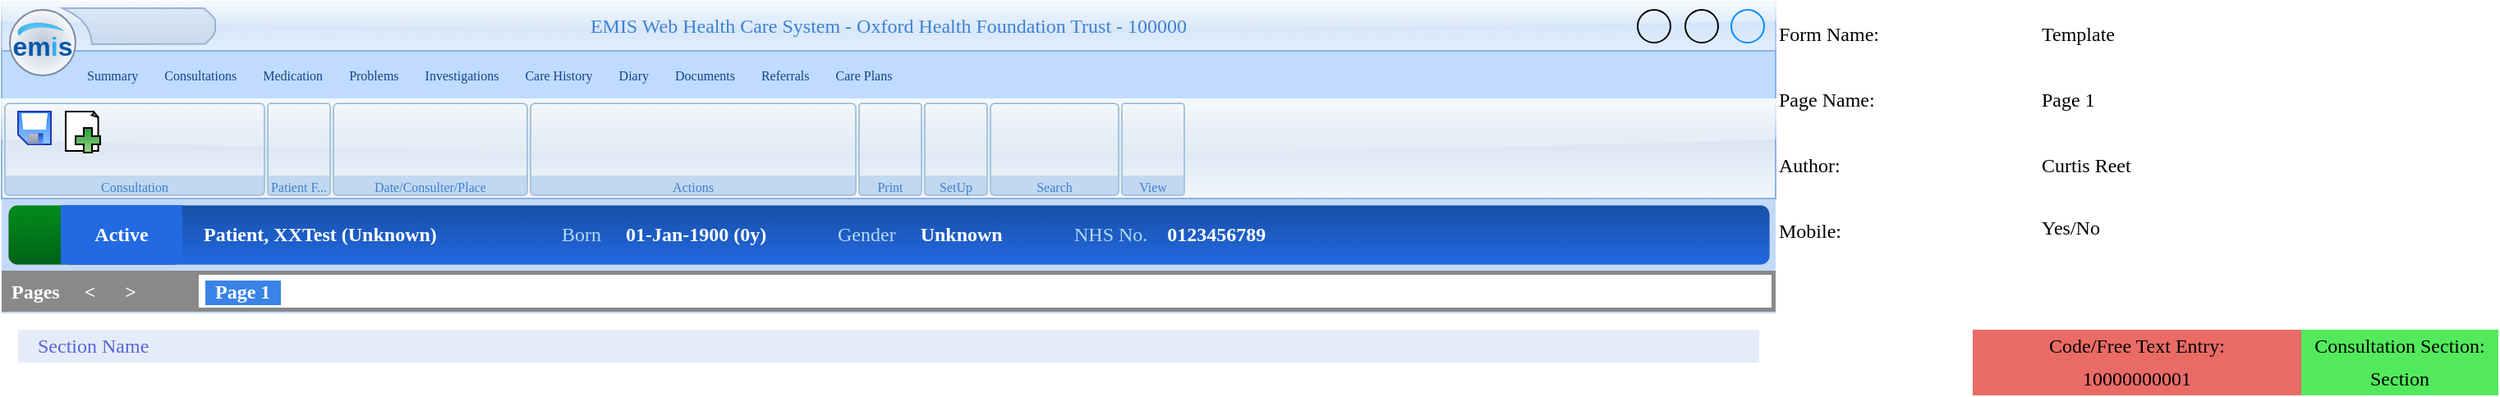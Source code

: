 <mxfile version="23.1.5" type="github">
  <diagram name="Page 1" id="IdJF57ZcMdkUgBLRM6Qn">
    <mxGraphModel dx="2390" dy="1307" grid="1" gridSize="40" guides="1" tooltips="1" connect="0" arrows="0" fold="1" page="1" pageScale="1" pageWidth="1920" pageHeight="5000" background="none" math="0" shadow="0">
      <root>
        <object label="" formName="Template" author="Curtis Reet" mobile="Yes/No" id="0">
          <mxCell />
        </object>
        <mxCell id="1" parent="0" />
        <object label="" tooltip="&lt;b&gt;fieldType:&lt;/b&gt; %fieldType%" placeholders="1" fieldType="FormMaster" id="MeSqUqDjV39xURzECte_-1">
          <mxCell style="fontFamily=Tahoma;group;movable=0;resizable=0;rotatable=1;deletable=1;editable=1;locked=0;connectable=1;recursiveResize=0;" parent="1" vertex="1" connectable="0">
            <mxGeometry width="1440" height="200" as="geometry" />
          </mxCell>
        </object>
        <object label="" tooltip="&lt;b&gt;fieldType:&lt;/b&gt; %fieldType%" placeholders="1" id="TwPZSNBdaBiCKJOaZcf1-34">
          <mxCell style="fontFamily=Tahoma;rounded=0;whiteSpace=wrap;html=1;fillColor=#c2d9f7;strokeColor=none;movable=0;resizable=0;rotatable=0;deletable=0;editable=0;locked=1;connectable=0;" parent="MeSqUqDjV39xURzECte_-1" vertex="1">
            <mxGeometry width="1080" height="190" as="geometry" />
          </mxCell>
        </object>
        <object label="EMIS Web Health Care System - Oxford Health Foundation Trust - 100000" tooltip="&lt;b&gt;fieldType:&lt;/b&gt; %fieldType%" placeholders="1" id="TwPZSNBdaBiCKJOaZcf1-2">
          <mxCell style="fontFamily=Tahoma;rounded=0;whiteSpace=wrap;html=1;gradientColor=#E2EEFD;fillColor=#CBDEF7;strokeColor=#aecaf0;fontColor=#3e82d3;glass=1;movable=0;resizable=0;rotatable=0;deletable=0;editable=0;locked=1;connectable=0;" parent="MeSqUqDjV39xURzECte_-1" vertex="1">
            <mxGeometry width="1080" height="30" as="geometry" />
          </mxCell>
        </object>
        <object label="&lt;font style=&quot;font-size: 8px;&quot;&gt;Summary&lt;span style=&quot;font-size: 8px;&quot;&gt;&lt;span style=&quot;font-size: 8px;&quot;&gt;&amp;nbsp;&amp;nbsp;&amp;nbsp;&amp;nbsp;&lt;/span&gt;&lt;/span&gt;&lt;span style=&quot;font-size: 8px;&quot;&gt;&lt;span style=&quot;font-size: 8px;&quot;&gt;&amp;nbsp;&amp;nbsp;&amp;nbsp;&amp;nbsp;&lt;/span&gt;&lt;/span&gt;Consultations&lt;span style=&quot;font-size: 8px;&quot;&gt;&lt;span style=&quot;font-size: 8px;&quot;&gt;&amp;nbsp;&amp;nbsp;&amp;nbsp;&amp;nbsp;&lt;/span&gt;&lt;/span&gt;&lt;span style=&quot;font-size: 8px;&quot;&gt;&lt;span style=&quot;font-size: 8px;&quot;&gt;&amp;nbsp;&amp;nbsp;&amp;nbsp;&amp;nbsp;&lt;/span&gt;&lt;/span&gt;Medication&lt;span style=&quot;font-size: 8px;&quot;&gt;&amp;nbsp;&amp;nbsp;&amp;nbsp;&amp;nbsp;&lt;/span&gt;&lt;span style=&quot;border-color: var(--border-color); font-size: 8px;&quot;&gt;&lt;span style=&quot;font-size: 8px;&quot;&gt;&amp;nbsp;&amp;nbsp;&amp;nbsp;&amp;nbsp;&lt;/span&gt;&lt;/span&gt;Problems&lt;span style=&quot;font-size: 8px;&quot;&gt;&amp;nbsp;&amp;nbsp;&amp;nbsp;&amp;nbsp;&lt;/span&gt;&lt;span style=&quot;border-color: var(--border-color); font-size: 8px;&quot;&gt;&lt;span style=&quot;font-size: 8px;&quot;&gt;&amp;nbsp;&amp;nbsp;&amp;nbsp;&amp;nbsp;&lt;/span&gt;&lt;/span&gt;Investigations&lt;span style=&quot;font-size: 8px;&quot;&gt;&amp;nbsp;&amp;nbsp;&amp;nbsp;&amp;nbsp;&lt;/span&gt;&lt;span style=&quot;border-color: var(--border-color); font-size: 8px;&quot;&gt;&lt;span style=&quot;font-size: 8px;&quot;&gt;&amp;nbsp;&amp;nbsp;&amp;nbsp;&amp;nbsp;&lt;/span&gt;&lt;/span&gt;Care History&lt;span style=&quot;font-size: 8px;&quot;&gt;&amp;nbsp;&amp;nbsp;&amp;nbsp;&amp;nbsp;&lt;/span&gt;&lt;span style=&quot;border-color: var(--border-color); font-size: 8px;&quot;&gt;&lt;span style=&quot;font-size: 8px;&quot;&gt;&amp;nbsp;&amp;nbsp;&amp;nbsp;&amp;nbsp;&lt;/span&gt;&lt;/span&gt;Diary&lt;span style=&quot;font-size: 8px;&quot;&gt;&amp;nbsp;&amp;nbsp;&amp;nbsp;&amp;nbsp;&lt;/span&gt;&lt;span style=&quot;border-color: var(--border-color); font-size: 8px;&quot;&gt;&lt;span style=&quot;font-size: 8px;&quot;&gt;&amp;nbsp;&amp;nbsp;&amp;nbsp;&amp;nbsp;&lt;/span&gt;&lt;/span&gt;Documents&lt;span style=&quot;font-size: 8px;&quot;&gt;&amp;nbsp;&amp;nbsp;&amp;nbsp;&amp;nbsp;&lt;/span&gt;&lt;span style=&quot;border-color: var(--border-color); font-size: 8px;&quot;&gt;&lt;span style=&quot;font-size: 8px;&quot;&gt;&amp;nbsp;&amp;nbsp;&amp;nbsp;&amp;nbsp;&lt;/span&gt;&lt;/span&gt;Referrals&lt;span style=&quot;white-space: pre; font-size: 8px;&quot;&gt;&amp;nbsp;&amp;nbsp;&amp;nbsp;&amp;nbsp;&lt;/span&gt;&lt;span style=&quot;border-color: var(--border-color); font-size: 8px;&quot;&gt;&lt;span style=&quot;white-space: pre; font-size: 8px;&quot;&gt;&amp;nbsp;&amp;nbsp;&amp;nbsp;&amp;nbsp;&lt;/span&gt;&lt;/span&gt;Care Plans&lt;/font&gt;" tooltip="&lt;b&gt;fieldType:&lt;/b&gt; %fieldType%" placeholders="1" id="TwPZSNBdaBiCKJOaZcf1-3">
          <mxCell style="fontFamily=Tahoma;rounded=0;whiteSpace=wrap;html=1;align=left;spacingRight=9;spacingLeft=50;fontSize=8;fillColor=#bfdbff;strokeColor=#8db2e3;fontColor=#15428b;movable=0;resizable=0;rotatable=0;deletable=0;editable=0;locked=1;connectable=0;" parent="MeSqUqDjV39xURzECte_-1" vertex="1">
            <mxGeometry y="30" width="1080" height="30" as="geometry" />
          </mxCell>
        </object>
        <object label="" tooltip="&lt;b&gt;fieldType:&lt;/b&gt; %fieldType%" placeholders="1" id="TwPZSNBdaBiCKJOaZcf1-4">
          <mxCell style="fontFamily=Tahoma;ellipse;whiteSpace=wrap;html=1;gradientColor=#f6f8fa;gradientDirection=radial;fillColor=#bdc8d9;strokeColor=#7c8ca4;movable=0;resizable=0;rotatable=0;deletable=0;editable=0;locked=1;connectable=0;" parent="MeSqUqDjV39xURzECte_-1" vertex="1">
            <mxGeometry x="5" y="5" width="40" height="40" as="geometry" />
          </mxCell>
        </object>
        <object label="" tooltip="&lt;b&gt;fieldType:&lt;/b&gt; %fieldType%" placeholders="1" id="TwPZSNBdaBiCKJOaZcf1-6">
          <mxCell style="fontFamily=Tahoma;verticalLabelPosition=bottom;verticalAlign=top;html=1;shape=mxgraph.basic.polygon;polyCoords=[[0.9,0.15],[0.93,0.32],[0.93,0.45],[0.93,0.64],[0.91,0.81],[0.87,0.99],[0.87,0.99],[0.18,1],[0.17,0.73],[0.15,0.52],[0.11,0.3],[0.06,0.14],[0,0],[0.86,0]];polyline=0;strokeColor=#9ab3d5;gradientColor=#cadaef;fillColor=#dae6f6;movable=0;resizable=0;rotatable=0;deletable=0;editable=0;locked=1;connectable=0;" parent="MeSqUqDjV39xURzECte_-1" vertex="1">
            <mxGeometry x="37" y="4" width="100" height="22" as="geometry" />
          </mxCell>
        </object>
        <object label="" tooltip="&lt;b&gt;fieldType:&lt;/b&gt; %fieldType%" placeholders="1" id="TwPZSNBdaBiCKJOaZcf1-1">
          <mxCell style="fontFamily=Tahoma;ellipse;whiteSpace=wrap;html=1;fillColor=none;strokeColor=#008cff;movable=0;resizable=0;rotatable=0;deletable=0;editable=0;locked=1;connectable=0;" parent="MeSqUqDjV39xURzECte_-1" vertex="1">
            <mxGeometry x="1053" y="5" width="20" height="20" as="geometry" />
          </mxCell>
        </object>
        <object label="" tooltip="&lt;b&gt;fieldType:&lt;/b&gt; %fieldType%" placeholders="1" id="TwPZSNBdaBiCKJOaZcf1-7">
          <mxCell style="fontFamily=Tahoma;ellipse;whiteSpace=wrap;html=1;fillColor=none;movable=0;resizable=0;rotatable=0;deletable=0;editable=0;locked=1;connectable=0;" parent="MeSqUqDjV39xURzECte_-1" vertex="1">
            <mxGeometry x="1025" y="5" width="20" height="20" as="geometry" />
          </mxCell>
        </object>
        <object label="" tooltip="&lt;b&gt;fieldType:&lt;/b&gt; %fieldType%" placeholders="1" id="TwPZSNBdaBiCKJOaZcf1-8">
          <mxCell style="fontFamily=Tahoma;ellipse;whiteSpace=wrap;html=1;fillColor=none;movable=0;resizable=0;rotatable=0;deletable=0;editable=0;locked=1;connectable=0;" parent="MeSqUqDjV39xURzECte_-1" vertex="1">
            <mxGeometry x="996" y="5" width="20" height="20" as="geometry" />
          </mxCell>
        </object>
        <object label="" tooltip="&lt;b&gt;fieldType:&lt;/b&gt; %fieldType%" placeholders="1" id="TwPZSNBdaBiCKJOaZcf1-10">
          <mxCell style="fontFamily=Tahoma;rounded=0;whiteSpace=wrap;html=1;gradientColor=#f1f6fb;fillColor=#cadaed;strokeColor=#8db2e3;shadow=0;glass=1;movable=0;resizable=0;rotatable=0;deletable=0;editable=0;locked=1;connectable=0;" parent="MeSqUqDjV39xURzECte_-1" vertex="1">
            <mxGeometry y="60" width="1080" height="60" as="geometry" />
          </mxCell>
        </object>
        <object label="" tooltip="&lt;b&gt;fieldType:&lt;/b&gt; %fieldType%" placeholders="1" id="TwPZSNBdaBiCKJOaZcf1-22">
          <mxCell style="fontFamily=Tahoma;rounded=0;whiteSpace=wrap;html=1;strokeColor=none;fillColor=#c1d8f0;movable=0;resizable=0;rotatable=0;deletable=0;editable=0;locked=1;connectable=0;" parent="MeSqUqDjV39xURzECte_-1" vertex="1">
            <mxGeometry x="162" y="106" width="38" height="12" as="geometry" />
          </mxCell>
        </object>
        <object label="" tooltip="&lt;b&gt;fieldType:&lt;/b&gt; %fieldType%" placeholders="1" id="TwPZSNBdaBiCKJOaZcf1-29">
          <mxCell style="fontFamily=Tahoma;rounded=0;whiteSpace=wrap;html=1;strokeColor=none;fillColor=#c1d8f0;movable=0;resizable=0;rotatable=0;deletable=0;editable=0;locked=1;connectable=0;" parent="MeSqUqDjV39xURzECte_-1" vertex="1">
            <mxGeometry x="2" y="106" width="158" height="12" as="geometry" />
          </mxCell>
        </object>
        <object label="Consultation" tooltip="&lt;b&gt;fieldType:&lt;/b&gt; %fieldType%" placeholders="1" id="TwPZSNBdaBiCKJOaZcf1-11">
          <mxCell style="fontFamily=Tahoma;rounded=1;whiteSpace=wrap;html=1;arcSize=5;fontSize=8;verticalAlign=bottom;fillColor=none;strokeColor=#a7c4dc;spacing=0;spacingBottom=-1;fontColor=#3e7fcf;movable=0;resizable=0;rotatable=0;deletable=0;editable=0;locked=1;connectable=0;" parent="MeSqUqDjV39xURzECte_-1" vertex="1">
            <mxGeometry x="2" y="62" width="158" height="56" as="geometry" />
          </mxCell>
        </object>
        <object label="" tooltip="&lt;b&gt;fieldType:&lt;/b&gt; %fieldType%" placeholders="1" id="TwPZSNBdaBiCKJOaZcf1-23">
          <mxCell style="fontFamily=Tahoma;rounded=0;whiteSpace=wrap;html=1;strokeColor=none;fillColor=#c1d8f0;movable=0;resizable=0;rotatable=0;deletable=0;editable=0;locked=1;connectable=0;" parent="MeSqUqDjV39xURzECte_-1" vertex="1">
            <mxGeometry x="202" y="106" width="118" height="12" as="geometry" />
          </mxCell>
        </object>
        <object label="Patient F..." tooltip="&lt;b&gt;fieldType:&lt;/b&gt; %fieldType%" placeholders="1" id="TwPZSNBdaBiCKJOaZcf1-12">
          <mxCell style="fontFamily=Tahoma;rounded=1;whiteSpace=wrap;html=1;arcSize=5;verticalAlign=bottom;fontSize=8;fillColor=none;strokeColor=#a7c4dc;spacing=0;spacingBottom=-1;fontColor=#3e7fcf;movable=0;resizable=0;rotatable=0;deletable=0;editable=0;locked=1;connectable=0;" parent="MeSqUqDjV39xURzECte_-1" vertex="1">
            <mxGeometry x="162" y="62" width="38" height="56" as="geometry" />
          </mxCell>
        </object>
        <object label="" tooltip="&lt;b&gt;fieldType:&lt;/b&gt; %fieldType%" placeholders="1" id="TwPZSNBdaBiCKJOaZcf1-24">
          <mxCell style="fontFamily=Tahoma;rounded=0;whiteSpace=wrap;html=1;strokeColor=none;fillColor=#c1d8f0;movable=0;resizable=0;rotatable=0;deletable=0;editable=0;locked=1;connectable=0;" parent="MeSqUqDjV39xURzECte_-1" vertex="1">
            <mxGeometry x="322" y="106" width="198" height="12" as="geometry" />
          </mxCell>
        </object>
        <object label="Date/Consulter/Place" tooltip="&lt;b&gt;fieldType:&lt;/b&gt; %fieldType%" placeholders="1" id="TwPZSNBdaBiCKJOaZcf1-13">
          <mxCell style="fontFamily=Tahoma;rounded=1;whiteSpace=wrap;html=1;arcSize=5;verticalAlign=bottom;fontSize=8;fillColor=none;strokeColor=#a7c4dc;spacing=0;spacingBottom=-1;fontColor=#3e7fcf;movable=0;resizable=0;rotatable=0;deletable=0;editable=0;locked=1;connectable=0;" parent="MeSqUqDjV39xURzECte_-1" vertex="1">
            <mxGeometry x="202" y="62" width="118" height="56" as="geometry" />
          </mxCell>
        </object>
        <object label="" tooltip="&lt;b&gt;fieldType:&lt;/b&gt; %fieldType%" placeholders="1" id="TwPZSNBdaBiCKJOaZcf1-25">
          <mxCell style="fontFamily=Tahoma;rounded=0;whiteSpace=wrap;html=1;strokeColor=none;fillColor=#c1d8f0;movable=0;resizable=0;rotatable=0;deletable=0;editable=0;locked=1;connectable=0;" parent="MeSqUqDjV39xURzECte_-1" vertex="1">
            <mxGeometry x="522" y="106" width="38" height="12" as="geometry" />
          </mxCell>
        </object>
        <object label="Actions" tooltip="&lt;b&gt;fieldType:&lt;/b&gt; %fieldType%" placeholders="1" id="TwPZSNBdaBiCKJOaZcf1-14">
          <mxCell style="fontFamily=Tahoma;rounded=1;whiteSpace=wrap;html=1;arcSize=5;verticalAlign=bottom;fontSize=8;fillColor=none;strokeColor=#a7c4dc;spacing=0;spacingBottom=-1;fontColor=#3e7fcf;movable=0;resizable=0;rotatable=0;deletable=0;editable=0;locked=1;connectable=0;" parent="MeSqUqDjV39xURzECte_-1" vertex="1">
            <mxGeometry x="322" y="62" width="198" height="56" as="geometry" />
          </mxCell>
        </object>
        <object label="" tooltip="&lt;b&gt;fieldType:&lt;/b&gt; %fieldType%" placeholders="1" id="TwPZSNBdaBiCKJOaZcf1-26">
          <mxCell style="fontFamily=Tahoma;rounded=0;whiteSpace=wrap;html=1;strokeColor=none;fillColor=#c1d8f0;movable=0;resizable=0;rotatable=0;deletable=0;editable=0;locked=1;connectable=0;" parent="MeSqUqDjV39xURzECte_-1" vertex="1">
            <mxGeometry x="562" y="106" width="38" height="12" as="geometry" />
          </mxCell>
        </object>
        <object label="" tooltip="&lt;b&gt;fieldType:&lt;/b&gt; %fieldType%" placeholders="1" id="TwPZSNBdaBiCKJOaZcf1-27">
          <mxCell style="fontFamily=Tahoma;rounded=0;whiteSpace=wrap;html=1;strokeColor=none;fillColor=#c1d8f0;movable=0;resizable=0;rotatable=0;deletable=0;editable=0;locked=1;connectable=0;" parent="MeSqUqDjV39xURzECte_-1" vertex="1">
            <mxGeometry x="602" y="106" width="78" height="12" as="geometry" />
          </mxCell>
        </object>
        <object label="Print" tooltip="&lt;b&gt;fieldType:&lt;/b&gt; %fieldType%" placeholders="1" id="TwPZSNBdaBiCKJOaZcf1-15">
          <mxCell style="fontFamily=Tahoma;rounded=1;whiteSpace=wrap;html=1;arcSize=5;verticalAlign=bottom;fontSize=8;fillColor=none;strokeColor=#a7c4dc;spacing=0;spacingBottom=-1;fontColor=#3e7fcf;movable=0;resizable=0;rotatable=0;deletable=0;editable=0;locked=1;connectable=0;" parent="MeSqUqDjV39xURzECte_-1" vertex="1">
            <mxGeometry x="522" y="62" width="38" height="56" as="geometry" />
          </mxCell>
        </object>
        <object label="" tooltip="&lt;b&gt;fieldType:&lt;/b&gt; %fieldType%" placeholders="1" id="TwPZSNBdaBiCKJOaZcf1-28">
          <mxCell style="fontFamily=Tahoma;rounded=0;whiteSpace=wrap;html=1;strokeColor=none;fillColor=#c1d8f0;movable=0;resizable=0;rotatable=0;deletable=0;editable=0;locked=1;connectable=0;" parent="MeSqUqDjV39xURzECte_-1" vertex="1">
            <mxGeometry x="682" y="106" width="38" height="12" as="geometry" />
          </mxCell>
        </object>
        <object label="SetUp" tooltip="&lt;b&gt;fieldType:&lt;/b&gt; %fieldType%" placeholders="1" id="TwPZSNBdaBiCKJOaZcf1-16">
          <mxCell style="fontFamily=Tahoma;rounded=1;whiteSpace=wrap;html=1;arcSize=5;verticalAlign=bottom;fontSize=8;fillColor=none;strokeColor=#a7c4dc;spacing=0;spacingBottom=-1;fontColor=#3e7fcf;movable=0;resizable=0;rotatable=0;deletable=0;editable=0;locked=1;connectable=0;" parent="MeSqUqDjV39xURzECte_-1" vertex="1">
            <mxGeometry x="562" y="62" width="38" height="56" as="geometry" />
          </mxCell>
        </object>
        <object label="Search" tooltip="&lt;b&gt;fieldType:&lt;/b&gt; %fieldType%" placeholders="1" id="TwPZSNBdaBiCKJOaZcf1-17">
          <mxCell style="fontFamily=Tahoma;rounded=1;whiteSpace=wrap;html=1;arcSize=5;verticalAlign=bottom;fontSize=8;fillColor=none;strokeColor=#a7c4dc;spacing=0;spacingBottom=-1;fontColor=#3e7fcf;movable=0;resizable=0;rotatable=0;deletable=0;editable=0;locked=1;connectable=0;" parent="MeSqUqDjV39xURzECte_-1" vertex="1">
            <mxGeometry x="602" y="62" width="78" height="56" as="geometry" />
          </mxCell>
        </object>
        <object label="View" tooltip="&lt;b&gt;fieldType:&lt;/b&gt; %fieldType%" placeholders="1" id="TwPZSNBdaBiCKJOaZcf1-18">
          <mxCell style="fontFamily=Tahoma;rounded=1;whiteSpace=wrap;html=1;arcSize=5;verticalAlign=bottom;fontSize=8;fillColor=none;strokeColor=#a7c4dc;spacing=0;spacingBottom=-1;fontColor=#3e7fcf;movable=0;resizable=0;rotatable=0;deletable=0;editable=0;locked=1;connectable=0;" parent="MeSqUqDjV39xURzECte_-1" vertex="1">
            <mxGeometry x="682" y="62" width="38" height="56" as="geometry" />
          </mxCell>
        </object>
        <object label="" tooltip="&lt;b&gt;fieldType:&lt;/b&gt; %fieldType%" placeholders="1" id="TwPZSNBdaBiCKJOaZcf1-30">
          <mxCell style="fontFamily=Tahoma;rounded=1;whiteSpace=wrap;html=1;gradientColor=#006219;fillColor=#028c19;strokeWidth=0;perimeterSpacing=0;movable=0;resizable=0;rotatable=0;deletable=0;editable=0;locked=1;connectable=0;" parent="MeSqUqDjV39xURzECte_-1" vertex="1">
            <mxGeometry x="4" y="124" width="106" height="36" as="geometry" />
          </mxCell>
        </object>
        <object label="" tooltip="&lt;b&gt;fieldType:&lt;/b&gt; %fieldType%" placeholders="1" id="TwPZSNBdaBiCKJOaZcf1-31">
          <mxCell style="fontFamily=Tahoma;rounded=1;whiteSpace=wrap;html=1;gradientColor=#2269df;fillColor=#184fa9;strokeWidth=0;perimeterSpacing=0;movable=0;resizable=0;rotatable=0;deletable=0;editable=0;locked=1;connectable=0;" parent="MeSqUqDjV39xURzECte_-1" vertex="1">
            <mxGeometry x="36" y="124" width="1040" height="36" as="geometry" />
          </mxCell>
        </object>
        <object label="&lt;font color=&quot;#ffffff&quot;&gt;Active&lt;/font&gt;" tooltip="&lt;b&gt;fieldType:&lt;/b&gt; %fieldType%" placeholders="1" id="TwPZSNBdaBiCKJOaZcf1-32">
          <mxCell style="fontFamily=Tahoma;rounded=0;whiteSpace=wrap;html=1;strokeColor=none;fillColor=#236ae2;fontStyle=1;movable=0;resizable=0;rotatable=0;deletable=0;editable=0;locked=1;connectable=0;" parent="MeSqUqDjV39xURzECte_-1" vertex="1">
            <mxGeometry x="36" y="124" width="74" height="36" as="geometry" />
          </mxCell>
        </object>
        <object label="" tooltip="&lt;b&gt;fieldType:&lt;/b&gt; %fieldType%" placeholders="1" id="TwPZSNBdaBiCKJOaZcf1-33">
          <mxCell style="fontFamily=Tahoma;rounded=0;whiteSpace=wrap;html=1;fillColor=#898989;strokeColor=none;fontColor=#FFFFFF;movable=0;resizable=0;rotatable=0;deletable=0;editable=0;locked=1;connectable=0;" parent="MeSqUqDjV39xURzECte_-1" vertex="1">
            <mxGeometry y="164" width="1080" height="25" as="geometry" />
          </mxCell>
        </object>
        <object label="&amp;nbsp; %page%&amp;nbsp;&amp;nbsp;" tooltip="&lt;b&gt;fieldType:&lt;/b&gt; %fieldType%" placeholders="1" id="TwPZSNBdaBiCKJOaZcf1-35">
          <mxCell style="fontFamily=Tahoma;rounded=0;whiteSpace=wrap;html=1;strokeColor=none;align=left;labelBackgroundColor=#3a83e7;fontColor=#ffffff;fontStyle=1;spacing=4;movable=0;resizable=0;rotatable=0;deletable=0;editable=0;locked=1;connectable=0;" parent="MeSqUqDjV39xURzECte_-1" vertex="1">
            <mxGeometry x="120" y="166.5" width="957.5" height="20" as="geometry" />
          </mxCell>
        </object>
        <object label="Form Name:" tooltip="&lt;b&gt;fieldType:&lt;/b&gt; %fieldType%" placeholders="1" id="TwPZSNBdaBiCKJOaZcf1-36">
          <mxCell style="fontFamily=Tahoma;text;html=1;strokeColor=none;fillColor=none;align=left;verticalAlign=middle;whiteSpace=wrap;rounded=0;" parent="MeSqUqDjV39xURzECte_-1" vertex="1">
            <mxGeometry x="1080" width="160" height="40" as="geometry" />
          </mxCell>
        </object>
        <object placeholder="formName" placeholders="1" label="Template" id="TwPZSNBdaBiCKJOaZcf1-37">
          <mxCell style="fontFamily=Tahoma;text;html=1;strokeColor=none;fillColor=none;align=left;verticalAlign=middle;whiteSpace=wrap;rounded=0;glass=0;" parent="MeSqUqDjV39xURzECte_-1" vertex="1">
            <mxGeometry x="1240" width="200" height="40" as="geometry" />
          </mxCell>
        </object>
        <object label="Page Name:" tooltip="&lt;b&gt;fieldType:&lt;/b&gt; %fieldType%" placeholders="1" id="TwPZSNBdaBiCKJOaZcf1-38">
          <mxCell style="fontFamily=Tahoma;text;html=1;strokeColor=none;fillColor=none;align=left;verticalAlign=middle;whiteSpace=wrap;rounded=0;" parent="MeSqUqDjV39xURzECte_-1" vertex="1">
            <mxGeometry x="1080" y="40" width="160" height="40" as="geometry" />
          </mxCell>
        </object>
        <object placeholders="1" label="%page%" id="TwPZSNBdaBiCKJOaZcf1-39">
          <mxCell style="fontFamily=Tahoma;text;html=1;strokeColor=none;fillColor=none;align=left;verticalAlign=middle;whiteSpace=wrap;rounded=0;glass=0;movable=1;resizable=1;rotatable=1;deletable=1;editable=1;locked=0;connectable=1;" parent="MeSqUqDjV39xURzECte_-1" vertex="1">
            <mxGeometry x="1240" y="40" width="200" height="40" as="geometry" />
          </mxCell>
        </object>
        <object label="&lt;font color=&quot;#ffffff&quot;&gt;Patient, XXTest (Unknown)&lt;/font&gt;" tooltip="&lt;b&gt;fieldType:&lt;/b&gt; %fieldType%" placeholders="1" id="z5nmdul99bLV8xO7L-LQ-2">
          <mxCell style="fontFamily=Tahoma;text;html=1;strokeColor=none;fillColor=none;align=left;verticalAlign=middle;whiteSpace=wrap;rounded=0;fontStyle=1;movable=0;resizable=0;rotatable=0;deletable=0;editable=0;locked=1;connectable=0;" parent="MeSqUqDjV39xURzECte_-1" vertex="1">
            <mxGeometry x="121" y="133.5" width="170" height="17" as="geometry" />
          </mxCell>
        </object>
        <object label="&lt;span style=&quot;font-weight: normal;&quot;&gt;&lt;font color=&quot;#b3dbf0&quot;&gt;Born&amp;nbsp; &amp;nbsp; &amp;nbsp;&lt;/font&gt;&lt;/span&gt;&lt;font color=&quot;#ffffff&quot;&gt;01-Jan-1900 (0y)&lt;/font&gt;&lt;span style=&quot;color: rgb(255, 255, 255); white-space: pre;&quot;&gt;&#x9;&lt;span style=&quot;white-space: pre;&quot;&gt;&#x9;&lt;/span&gt;&lt;/span&gt;&lt;span style=&quot;font-weight: normal;&quot;&gt;&lt;font color=&quot;#b3dbf0&quot;&gt;Gender&amp;nbsp; &amp;nbsp; &amp;nbsp;&lt;/font&gt;&lt;/span&gt;&lt;font color=&quot;#ffffff&quot;&gt;Unknown&lt;/font&gt;&lt;span style=&quot;color: rgb(255, 255, 255); white-space: pre;&quot;&gt;&#x9;&lt;span style=&quot;white-space: pre;&quot;&gt;&#x9;&lt;/span&gt;&lt;/span&gt;&lt;span style=&quot;font-weight: normal;&quot;&gt;&lt;font color=&quot;#b3dbf0&quot;&gt;NHS No.&amp;nbsp; &amp;nbsp;&amp;nbsp;&lt;/font&gt;&lt;/span&gt;&lt;font color=&quot;#ffffff&quot;&gt;0123456789&lt;/font&gt;" tooltip="&lt;b&gt;fieldType:&lt;/b&gt; %fieldType%" placeholders="1" id="z5nmdul99bLV8xO7L-LQ-3">
          <mxCell style="fontFamily=Tahoma;text;html=1;strokeColor=none;fillColor=none;align=left;verticalAlign=middle;whiteSpace=wrap;rounded=0;fontStyle=1;movable=0;resizable=0;rotatable=0;deletable=0;editable=0;locked=1;connectable=0;" parent="MeSqUqDjV39xURzECte_-1" vertex="1">
            <mxGeometry x="339.25" y="133.5" width="511.75" height="17" as="geometry" />
          </mxCell>
        </object>
        <object label="&lt;font color=&quot;#0057a8&quot; style=&quot;font-size: 16px;&quot;&gt;em&lt;/font&gt;&lt;font color=&quot;#2cb0eb&quot; style=&quot;font-size: 16px;&quot;&gt;i&lt;/font&gt;&lt;font color=&quot;#0057a8&quot; style=&quot;font-size: 16px;&quot;&gt;s&lt;/font&gt;" tooltip="&lt;b&gt;fieldType:&lt;/b&gt; %fieldType%" placeholders="1" id="z5nmdul99bLV8xO7L-LQ-5">
          <mxCell style="fontFamily=Arimo;text;html=1;strokeColor=none;fillColor=none;align=center;verticalAlign=middle;whiteSpace=wrap;rounded=0;fontSize=16;fontStyle=1;movable=0;resizable=0;rotatable=0;deletable=0;editable=0;locked=1;connectable=0;fontSource=https%3A%2F%2Ffonts.googleapis.com%2Fcss%3Ffamily%3DArimo;" parent="MeSqUqDjV39xURzECte_-1" vertex="1">
            <mxGeometry x="10" y="22" width="30" height="10" as="geometry" />
          </mxCell>
        </object>
        <object label="" tooltip="&lt;b&gt;fieldType:&lt;/b&gt; %fieldType%" placeholders="1" id="z5nmdul99bLV8xO7L-LQ-7">
          <mxCell style="fontFamily=Tahoma;verticalLabelPosition=bottom;verticalAlign=top;html=1;shape=mxgraph.basic.moon;flipV=0;flipH=0;rotation=95;strokeColor=none;gradientColor=#3ab5eb;gradientDirection=radial;fillColor=#89d2f2;movable=0;resizable=0;rotatable=0;deletable=0;editable=0;locked=1;connectable=0;" parent="MeSqUqDjV39xURzECte_-1" vertex="1">
            <mxGeometry x="18" y="2" width="10" height="30" as="geometry" />
          </mxCell>
        </object>
        <object label="&lt;font color=&quot;#ffffff&quot;&gt;Pages&amp;nbsp; &amp;nbsp; &amp;nbsp;&lt;font face=&quot;Verdana&quot;&gt;&amp;lt;&amp;nbsp; &amp;nbsp; &amp;nbsp; &amp;gt;&lt;/font&gt;&lt;/font&gt;" tooltip="&lt;b&gt;fieldType:&lt;/b&gt; %fieldType%" placeholders="1" id="z5nmdul99bLV8xO7L-LQ-11">
          <mxCell style="fontFamily=Tahoma;text;html=1;strokeColor=none;fillColor=none;align=left;verticalAlign=middle;whiteSpace=wrap;rounded=0;fontStyle=1;movable=0;resizable=0;rotatable=0;deletable=0;editable=0;locked=1;connectable=0;" parent="MeSqUqDjV39xURzECte_-1" vertex="1">
            <mxGeometry x="4" y="168" width="170" height="17" as="geometry" />
          </mxCell>
        </object>
        <object label="" tooltip="&lt;b&gt;fieldType:&lt;/b&gt; %fieldType%" placeholders="1" id="MeSqUqDjV39xURzECte_-3">
          <mxCell style="fontFamily=Tahoma;whiteSpace=wrap;html=1;shape=mxgraph.basic.document;movable=0;resizable=0;rotatable=0;deletable=0;editable=0;locked=1;connectable=0;" parent="MeSqUqDjV39xURzECte_-1" vertex="1">
            <mxGeometry x="39" y="67" width="20" height="24" as="geometry" />
          </mxCell>
        </object>
        <object label="" tooltip="&lt;b&gt;fieldType:&lt;/b&gt; %fieldType%" placeholders="1" id="MeSqUqDjV39xURzECte_-4">
          <mxCell style="fontFamily=Tahoma;shape=cross;whiteSpace=wrap;html=1;size=0.336;gradientColor=#9cd589;fillColor=#269b3b;movable=0;resizable=0;rotatable=0;deletable=0;editable=0;locked=1;connectable=0;" parent="MeSqUqDjV39xURzECte_-1" vertex="1">
            <mxGeometry x="45" y="77" width="15" height="15" as="geometry" />
          </mxCell>
        </object>
        <object label="" tooltip="&lt;b&gt;fieldType:&lt;/b&gt; %fieldType%" placeholders="1" id="MeSqUqDjV39xURzECte_-5">
          <mxCell style="fontFamily=Tahoma;shape=card;whiteSpace=wrap;html=1;flipV=1;size=6;gradientColor=#3388ff;fillColor=#8ec5ff;strokeColor=#2437af;movable=0;resizable=0;rotatable=0;deletable=0;editable=0;locked=1;connectable=0;" parent="MeSqUqDjV39xURzECte_-1" vertex="1">
            <mxGeometry x="10" y="67" width="20" height="20" as="geometry" />
          </mxCell>
        </object>
        <object label="" tooltip="&lt;b&gt;fieldType:&lt;/b&gt; %fieldType%" placeholders="1" id="Pp4qKzhGQ8vHZ0xazVb3-1030">
          <mxCell style="fontFamily=Tahoma;rounded=0;whiteSpace=wrap;html=1;strokeColor=none;gradientColor=#69a3f0;fillColor=#0f4bc5;strokeWidth=0.5;perimeterSpacing=10;movable=0;resizable=0;rotatable=0;deletable=0;editable=0;locked=1;connectable=0;" parent="MeSqUqDjV39xURzECte_-1" vertex="1">
            <mxGeometry x="16" y="80" width="9" height="6.5" as="geometry" />
          </mxCell>
        </object>
        <object label="" tooltip="&lt;b&gt;fieldType:&lt;/b&gt; %fieldType%" placeholders="1" id="Pp4qKzhGQ8vHZ0xazVb3-1031">
          <mxCell style="fontFamily=Tahoma;rounded=0;whiteSpace=wrap;html=1;strokeColor=none;gradientColor=#9898af;fillColor=#bfbfcf;movable=0;resizable=0;rotatable=0;deletable=0;editable=0;locked=1;connectable=0;" parent="MeSqUqDjV39xURzECte_-1" vertex="1">
            <mxGeometry x="16.25" y="80.25" width="6" height="6" as="geometry" />
          </mxCell>
        </object>
        <object label="" tooltip="&lt;b&gt;fieldType:&lt;/b&gt; %fieldType%" placeholders="1" id="Pp4qKzhGQ8vHZ0xazVb3-1032">
          <mxCell style="fontFamily=Tahoma;shape=trapezoid;perimeter=trapezoidPerimeter;whiteSpace=wrap;html=1;fixedSize=1;flipH=0;flipV=1;size=1.167;strokeColor=none;movable=0;resizable=0;rotatable=0;deletable=0;editable=0;locked=1;connectable=0;" parent="MeSqUqDjV39xURzECte_-1" vertex="1">
            <mxGeometry x="12" y="68" width="16" height="10" as="geometry" />
          </mxCell>
        </object>
        <object label="Author:" tooltip="&lt;b&gt;fieldType:&lt;/b&gt; %fieldType%" placeholders="1" id="Pp4qKzhGQ8vHZ0xazVb3-1033">
          <mxCell style="fontFamily=Tahoma;text;html=1;strokeColor=none;fillColor=none;align=left;verticalAlign=middle;whiteSpace=wrap;rounded=0;" parent="MeSqUqDjV39xURzECte_-1" vertex="1">
            <mxGeometry x="1080" y="80" width="160" height="40" as="geometry" />
          </mxCell>
        </object>
        <object placeholder="author" placeholders="1" id="Pp4qKzhGQ8vHZ0xazVb3-1034">
          <mxCell style="fontFamily=Tahoma;text;html=1;strokeColor=none;fillColor=none;align=left;verticalAlign=middle;whiteSpace=wrap;rounded=0;glass=0;" parent="MeSqUqDjV39xURzECte_-1" vertex="1">
            <mxGeometry x="1240" y="80" width="200" height="40" as="geometry" />
          </mxCell>
        </object>
        <object label="Mobile:" tooltip="&lt;b&gt;fieldType:&lt;/b&gt; %fieldType%" placeholders="1" id="U6L3AmuIjdlOFIYLOf1O-3">
          <mxCell style="fontFamily=Tahoma;text;html=1;strokeColor=none;fillColor=none;align=left;verticalAlign=middle;whiteSpace=wrap;rounded=0;" parent="MeSqUqDjV39xURzECte_-1" vertex="1">
            <mxGeometry x="1080" y="120" width="160" height="40" as="geometry" />
          </mxCell>
        </object>
        <object placeholder="mobile" placeholders="1" label="Yes/No" id="U6L3AmuIjdlOFIYLOf1O-4">
          <mxCell style="fontFamily=Tahoma;text;html=1;strokeColor=none;fillColor=none;align=left;verticalAlign=middle;whiteSpace=wrap;rounded=0;glass=0;" parent="MeSqUqDjV39xURzECte_-1" vertex="1">
            <mxGeometry x="1240" y="118" width="200" height="40" as="geometry" />
          </mxCell>
        </object>
        <object label="" fieldType="Section" id="0dErxD7qmgPHcpw-KyX1-1">
          <mxCell style="fontFamily=Tahoma;group;fillColor=default;recursiveResize=0;" parent="1" vertex="1" connectable="0">
            <mxGeometry y="200" width="1520" height="40" as="geometry" />
          </mxCell>
        </object>
        <object label="Section Name" tooltip="&lt;b&gt;fieldType:&lt;/b&gt; %fieldType%" placeholders="1" id="0dErxD7qmgPHcpw-KyX1-2">
          <mxCell style="fontFamily=Tahoma;rounded=0;whiteSpace=wrap;html=1;strokeColor=none;fillColor=#e5ecf9;align=left;fontColor=#5565d6;spacingLeft=10;movable=0;resizable=0;" parent="0dErxD7qmgPHcpw-KyX1-1" vertex="1">
            <mxGeometry x="10" width="1060" height="20" as="geometry" />
          </mxCell>
        </object>
        <object label="Code/Free Text Entry:" tooltip="&lt;b&gt;fieldType:&lt;/b&gt; %fieldType%" placeholders="1" id="0dErxD7qmgPHcpw-KyX1-3">
          <mxCell style="fontFamily=Tahoma;text;html=1;strokeColor=none;fillColor=#EA6B66;align=center;verticalAlign=middle;whiteSpace=wrap;rounded=0;movable=0;resizable=0;rotatable=0;deletable=0;editable=0;locked=1;connectable=0;" parent="0dErxD7qmgPHcpw-KyX1-1" vertex="1">
            <mxGeometry x="1200" width="200" height="20" as="geometry" />
          </mxCell>
        </object>
        <object label="10000000001" tooltip="&lt;b&gt;fieldType:&lt;/b&gt; %fieldType%" placeholders="1" id="0dErxD7qmgPHcpw-KyX1-4">
          <mxCell style="fontFamily=Tahoma;text;html=1;strokeColor=none;fillColor=#EA6B66;align=center;verticalAlign=middle;whiteSpace=wrap;rounded=0;movable=1;resizable=1;rotatable=1;deletable=1;editable=1;locked=0;connectable=1;" parent="0dErxD7qmgPHcpw-KyX1-1" vertex="1">
            <mxGeometry x="1200" y="20" width="200" height="20" as="geometry" />
          </mxCell>
        </object>
        <object label="Consultation Section:" tooltip="&lt;b&gt;fieldType:&lt;/b&gt; %fieldType%" placeholders="1" id="QSr0hvvuBg8OurADa9qp-145">
          <mxCell style="fontFamily=Tahoma;text;html=1;strokeColor=none;fillColor=#52EA5C;align=center;verticalAlign=middle;whiteSpace=wrap;rounded=0;movable=0;resizable=0;rotatable=0;deletable=0;editable=0;locked=1;connectable=0;" parent="0dErxD7qmgPHcpw-KyX1-1" vertex="1">
            <mxGeometry x="1400" width="120" height="20" as="geometry" />
          </mxCell>
        </object>
        <object label="Section" tooltip="&lt;b&gt;fieldType:&lt;/b&gt; %fieldType%" placeholders="1" id="QSr0hvvuBg8OurADa9qp-158">
          <mxCell style="fontFamily=Tahoma;text;html=1;strokeColor=none;fillColor=#52EA5C;align=center;verticalAlign=middle;whiteSpace=wrap;rounded=0;movable=1;resizable=1;rotatable=1;deletable=1;editable=1;locked=0;connectable=1;" parent="0dErxD7qmgPHcpw-KyX1-1" vertex="1">
            <mxGeometry x="1400" y="20" width="120" height="20" as="geometry" />
          </mxCell>
        </object>
      </root>
    </mxGraphModel>
  </diagram>
</mxfile>
